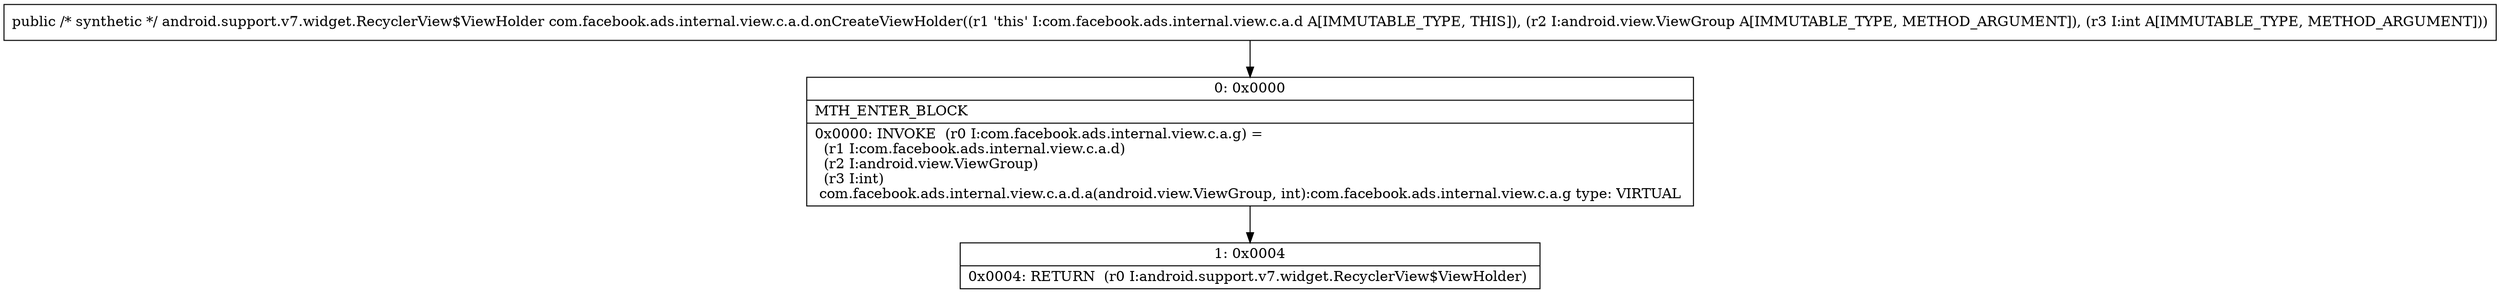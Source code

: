 digraph "CFG forcom.facebook.ads.internal.view.c.a.d.onCreateViewHolder(Landroid\/view\/ViewGroup;I)Landroid\/support\/v7\/widget\/RecyclerView$ViewHolder;" {
Node_0 [shape=record,label="{0\:\ 0x0000|MTH_ENTER_BLOCK\l|0x0000: INVOKE  (r0 I:com.facebook.ads.internal.view.c.a.g) = \l  (r1 I:com.facebook.ads.internal.view.c.a.d)\l  (r2 I:android.view.ViewGroup)\l  (r3 I:int)\l com.facebook.ads.internal.view.c.a.d.a(android.view.ViewGroup, int):com.facebook.ads.internal.view.c.a.g type: VIRTUAL \l}"];
Node_1 [shape=record,label="{1\:\ 0x0004|0x0004: RETURN  (r0 I:android.support.v7.widget.RecyclerView$ViewHolder) \l}"];
MethodNode[shape=record,label="{public \/* synthetic *\/ android.support.v7.widget.RecyclerView$ViewHolder com.facebook.ads.internal.view.c.a.d.onCreateViewHolder((r1 'this' I:com.facebook.ads.internal.view.c.a.d A[IMMUTABLE_TYPE, THIS]), (r2 I:android.view.ViewGroup A[IMMUTABLE_TYPE, METHOD_ARGUMENT]), (r3 I:int A[IMMUTABLE_TYPE, METHOD_ARGUMENT])) }"];
MethodNode -> Node_0;
Node_0 -> Node_1;
}

